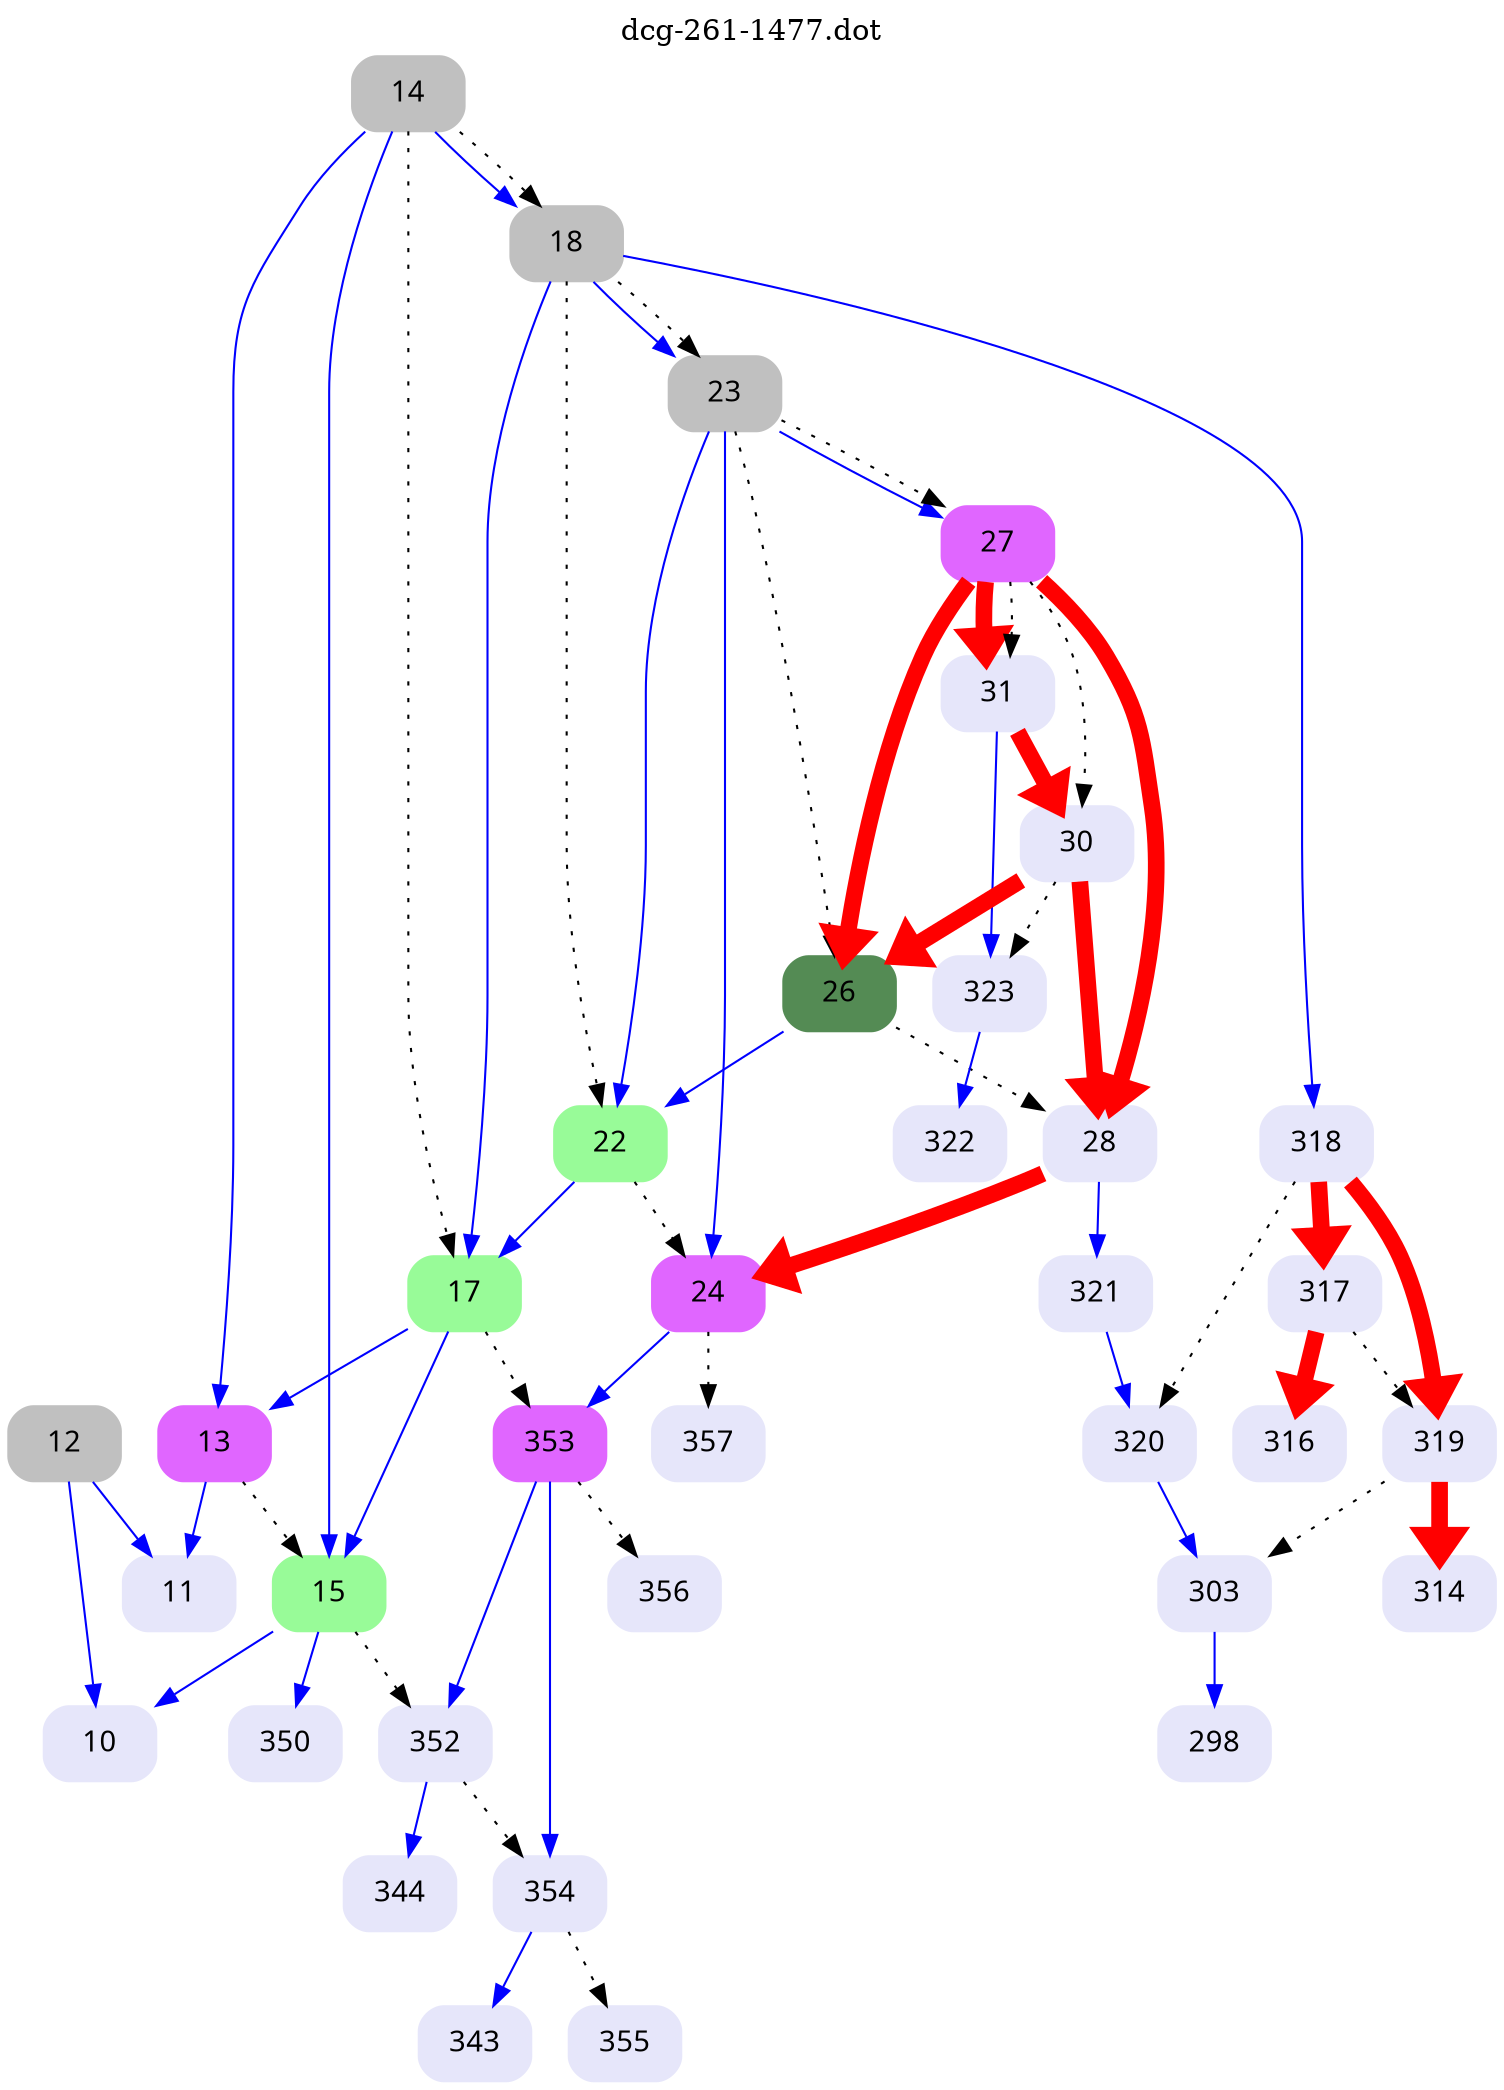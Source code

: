 digraph dcg_261 {
  labelloc="t";
  label="dcg-261-1477.dot";
  node [fontname="sans-serif"];
  node [shape=box style="rounded,filled"];
  n12 [label="12" color=grey];
  n12 -> n11 [color=blue penwidth=1];
  n12 -> n10 [color=blue penwidth=1];
  n10 [label="10" color=lavender];
  n11 [label="11" color=lavender];
  n14 [label="14" color=grey];
  n14 -> n13 [color=blue penwidth=1];
  n14 -> n15 [color=blue penwidth=1];
  n14 -> n18 [color=blue penwidth=1];
  n14 -> n17 [style=dotted,label=""];
  n14 -> n18 [style=dotted,label=""];
  n18 [label="18" color=grey];
  n18 -> n17 [color=blue penwidth=1];
  n18 -> n318 [color=blue penwidth=1];
  n18 -> n23 [color=blue penwidth=1];
  n18 -> n22 [style=dotted,label=""];
  n18 -> n23 [style=dotted,label=""];
  n23 [label="23" color=grey];
  n23 -> n22 [color=blue penwidth=1];
  n23 -> n24 [color=blue penwidth=1];
  n23 -> n27 [color=blue penwidth=1];
  n23 -> n26 [style=dotted,label=""];
  n23 -> n27 [style=dotted,label=""];
  n27 [label="27" color=mediumorchid1];
  n27 -> n26 [color=red penwidth=8];
  n27 -> n28 [color=red penwidth=8];
  n27 -> n31 [color=red penwidth=8];
  n27 -> n30 [style=dotted,label=""];
  n27 -> n31 [style=dotted,label=""];
  n31 [label="31" color=lavender];
  n31 -> n30 [color=red penwidth=8];
  n31 -> n323 [color=blue penwidth=1];
  n323 [label="323" color=lavender];
  n323 -> n322 [color=blue penwidth=1];
  n322 [label="322" color=lavender];
  n30 [label="30" color=lavender];
  n30 -> n26 [color=red penwidth=8];
  n30 -> n28 [color=red penwidth=8];
  n30 -> n323 [style=dotted,label=""];
  n28 [label="28" color=lavender];
  n28 -> n24 [color=red penwidth=8];
  n28 -> n321 [color=blue penwidth=1];
  n321 [label="321" color=lavender];
  n321 -> n320 [color=blue penwidth=1];
  n320 [label="320" color=lavender];
  n320 -> n303 [color=blue penwidth=1];
  n303 [label="303" color=lavender];
  n303 -> n298 [color=blue penwidth=1];
  n298 [label="298" color=lavender];
  n24 [label="24" color=mediumorchid1];
  n24 -> n353 [color=blue penwidth=1];
  n24 -> n357 [style=dotted,label=""];
  n353 [label="353" color=mediumorchid1];
  n353 -> n352 [color=blue penwidth=1];
  n353 -> n354 [color=blue penwidth=1];
  n353 -> n356 [style=dotted,label=""];
  n354 [label="354" color=lavender];
  n354 -> n343 [color=blue penwidth=1];
  n354 -> n355 [style=dotted,label=""];
  n343 [label="343" color=lavender];
  n355 [label="355" color=lavender];
  n352 [label="352" color=lavender];
  n352 -> n344 [color=blue penwidth=1];
  n352 -> n354 [style=dotted,label=""];
  n344 [label="344" color=lavender];
  n356 [label="356" color=lavender];
  n357 [label="357" color=lavender];
  n26 [label="26" color=palegreen4];
  n26 -> n22 [color=blue penwidth=1];
  n26 -> n28 [style=dotted,label=""];
  n22 [label="22" color=palegreen];
  n22 -> n17 [color=blue penwidth=1];
  n22 -> n24 [style=dotted,label=""];
  n17 [label="17" color=palegreen];
  n17 -> n13 [color=blue penwidth=1];
  n17 -> n15 [color=blue penwidth=1];
  n17 -> n353 [style=dotted,label=""];
  n15 [label="15" color=palegreen];
  n15 -> n10 [color=blue penwidth=1];
  n15 -> n350 [color=blue penwidth=1];
  n15 -> n352 [style=dotted,label=""];
  n350 [label="350" color=lavender];
  n13 [label="13" color=mediumorchid1];
  n13 -> n11 [color=blue penwidth=1];
  n13 -> n15 [style=dotted,label=""];
  n318 [label="318" color=lavender];
  n318 -> n317 [color=red penwidth=8];
  n318 -> n319 [color=red penwidth=8];
  n318 -> n320 [style=dotted,label=""];
  n319 [label="319" color=lavender];
  n319 -> n314 [color=red penwidth=8];
  n319 -> n303 [style=dotted,label=""];
  n314 [label="314" color=lavender];
  n317 [label="317" color=lavender];
  n317 -> n316 [color=red penwidth=8];
  n317 -> n319 [style=dotted,label=""];
  n316 [label="316" color=lavender];
}

